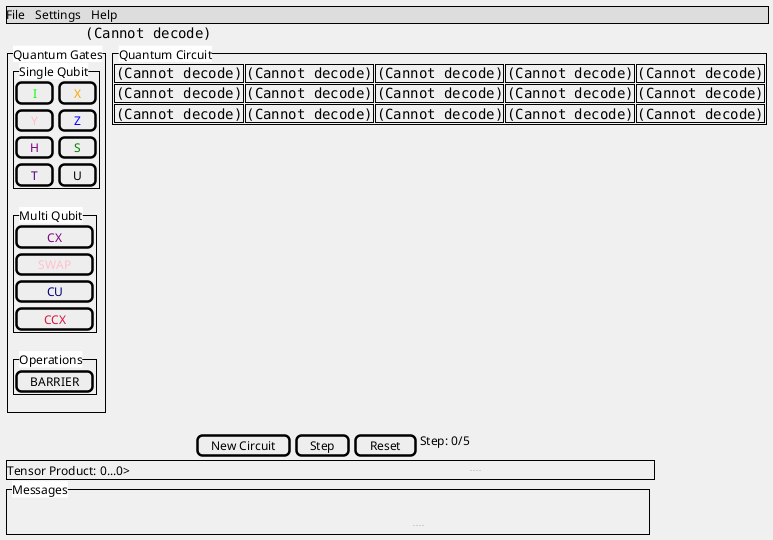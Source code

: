 @startuml
salt
skinparam Backgroundcolor #F0F0F0

{

{*File | Settings | Help}

{.|.|.|.|.|.|.|.|.|.|.|.|.|.|.|<img:Header1.png>}

{		
{^Quantum Gates 
|.|
{^Single Qubit  
   [<color: lime>I   ]| [<color: orange>X   ]
   [<color: pink>Y   ]| [<color: blue>Z   ]
   [<color: purple>H   ]| [<color: green>S   ]
   [<color: indigo>T   ]| [<color: Iris>U   ]
}
|.|
{^Multi Qubit
   [<color: purple>CX       ]
   [<color: pink>SWAP     ]
   [<color: navy>CU       ]
   [<color: crimson>CCX      ]
}
|.|
{^Operations
   [BARRIER  ]
}|.|
}|.|
{^"Quantum Circuit"
{
{+

<img:Cell1.png>}|
{+

<img:Cell1.png>}|
{+
<img:Cell1.png>}|{+

<img:Cell1.png>}|{+

<img:Cell1.png>}
{+

<img:Cell1.png>}|
{+

<img:Cell1.png>}|
{+

<img:Cell1.png>}|{+

<img:Cell1.png>}|{+

<img:Cell1.png>}

{+

<img:Cell1.png>}|
{+

<img:Cell1.png>}|
{+

<img:Cell1.png>}|{+

<img:Cell1.png>}|{+

<img:Cell1.png>}

}
}
}

{.|.|.|.|.|.|.|.|.|.|.|.|.|.|.|.|.|.|.|.|.|.|.|.|.|.|.|.|.|.|.|.|.|.|.|.|[New Circuit]|[ Step ]|[ Reset ]|Step: 0/5}
			

{+Tensor Product: 0...0>|.|.|.|.|.|.|.|.|.|.|.|.|.|.|.|.|.|.|.|.|.|.|.|.|.|.|.|.|.|.|.|.|.|.|.|.|.|.|.|.|.|.|.|.|.|.|.|.|.|.|.|.|.|.|.|.|.|.|.|.|.|.|.|.|.|..|.|.|.|.|.|.|.|.|.|.|.|.|.|.|.|.|.|.|.|.|.|.|.|.|.|.|.|.|.|.|.|.|.|}

{^"Messages"
. 
.|.|.|.|.|.|.|.|.|.|.|.|.|.|.|.|.|.|.|.|.|.|.|.|.|.|.|.|.|.|.|.|.|.|.|.|.|.|.|.|.|.|.|.|.|.|.|.|.|.|.|.|.|.|.|.|.|.|.|.|.|.|.|.|.|.|.|.|.|.|.|.|.|.|.|.|.|.|..|.|.|.|.|.|.|.|.|.|.|.|.|.|.|.|.|.|.|.|.|.|.|.|.|.|.|.|.|.|.|.|.|.|.|.|.|.|.|.|.|.|.|.|
}
}
@enduml
